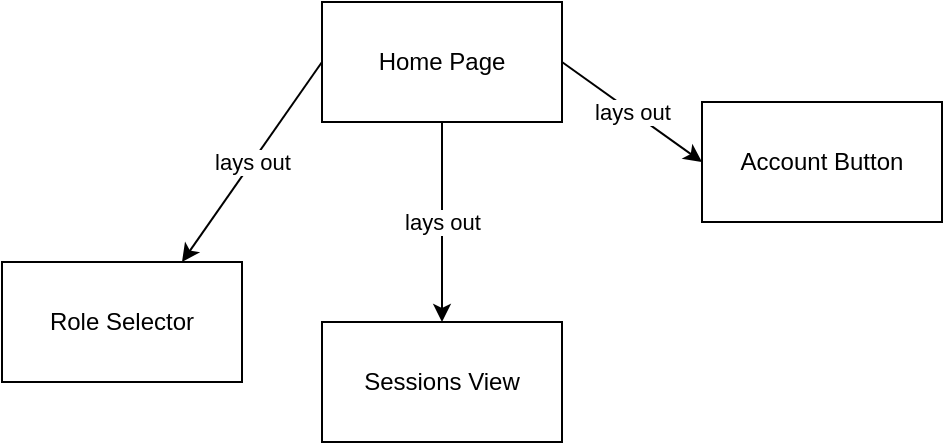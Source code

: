 <mxfile>
    <diagram id="P9LcB6sNSlLJGSbd9u9k" name="Domain">
        <mxGraphModel dx="1157" dy="715" grid="1" gridSize="10" guides="1" tooltips="1" connect="1" arrows="1" fold="1" page="1" pageScale="1" pageWidth="827" pageHeight="1169" math="0" shadow="0">
            <root>
                <mxCell id="Qya76xB-W2hhZGtHhp5Q-0"/>
                <mxCell id="Qya76xB-W2hhZGtHhp5Q-1" parent="Qya76xB-W2hhZGtHhp5Q-0"/>
                <mxCell id="Qya76xB-W2hhZGtHhp5Q-4" value="lays out" style="edgeStyle=none;html=1;exitX=1;exitY=0.5;exitDx=0;exitDy=0;entryX=0;entryY=0.5;entryDx=0;entryDy=0;" edge="1" parent="Qya76xB-W2hhZGtHhp5Q-1" source="Qya76xB-W2hhZGtHhp5Q-2" target="Qya76xB-W2hhZGtHhp5Q-3">
                    <mxGeometry relative="1" as="geometry"/>
                </mxCell>
                <mxCell id="mFQMRIc9SvrGRvzfTNn8-0" value="lays out" style="edgeStyle=none;html=1;exitX=0.5;exitY=1;exitDx=0;exitDy=0;" edge="1" parent="Qya76xB-W2hhZGtHhp5Q-1" source="Qya76xB-W2hhZGtHhp5Q-2" target="Qya76xB-W2hhZGtHhp5Q-7">
                    <mxGeometry relative="1" as="geometry"/>
                </mxCell>
                <mxCell id="HjCftP_wVvcUui6SO6i3-3" value="lays out" style="edgeStyle=none;html=1;exitX=0;exitY=0.5;exitDx=0;exitDy=0;entryX=0.75;entryY=0;entryDx=0;entryDy=0;" edge="1" parent="Qya76xB-W2hhZGtHhp5Q-1" source="Qya76xB-W2hhZGtHhp5Q-2" target="HjCftP_wVvcUui6SO6i3-2">
                    <mxGeometry relative="1" as="geometry"/>
                </mxCell>
                <mxCell id="Qya76xB-W2hhZGtHhp5Q-2" value="Home Page" style="whiteSpace=wrap;html=1;" vertex="1" parent="Qya76xB-W2hhZGtHhp5Q-1">
                    <mxGeometry x="290" y="70" width="120" height="60" as="geometry"/>
                </mxCell>
                <mxCell id="Qya76xB-W2hhZGtHhp5Q-3" value="Account Button" style="whiteSpace=wrap;html=1;" vertex="1" parent="Qya76xB-W2hhZGtHhp5Q-1">
                    <mxGeometry x="480" y="120" width="120" height="60" as="geometry"/>
                </mxCell>
                <mxCell id="Qya76xB-W2hhZGtHhp5Q-7" value="Sessions View" style="whiteSpace=wrap;html=1;" vertex="1" parent="Qya76xB-W2hhZGtHhp5Q-1">
                    <mxGeometry x="290" y="230" width="120" height="60" as="geometry"/>
                </mxCell>
                <mxCell id="HjCftP_wVvcUui6SO6i3-2" value="Role Selector" style="whiteSpace=wrap;html=1;" vertex="1" parent="Qya76xB-W2hhZGtHhp5Q-1">
                    <mxGeometry x="130" y="200" width="120" height="60" as="geometry"/>
                </mxCell>
            </root>
        </mxGraphModel>
    </diagram>
    <diagram id="DvM192LmnLAepdVL2-9P" name="Wireframes">
        <mxGraphModel dx="1218" dy="753" grid="1" gridSize="10" guides="1" tooltips="1" connect="1" arrows="1" fold="1" page="1" pageScale="1" pageWidth="827" pageHeight="1169" math="0" shadow="0">
            <root>
                <mxCell id="0"/>
                <mxCell id="1" parent="0"/>
                <mxCell id="2" value="" style="whiteSpace=wrap;html=1;" parent="1" vertex="1">
                    <mxGeometry x="160" y="40" width="520" height="390" as="geometry"/>
                </mxCell>
                <mxCell id="11" value="visible if user&lt;br&gt;has added a Role" style="text;html=1;align=center;verticalAlign=middle;resizable=0;points=[];autosize=1;strokeColor=none;fillColor=none;" parent="1" vertex="1">
                    <mxGeometry x="30" y="35" width="110" height="30" as="geometry"/>
                </mxCell>
                <mxCell id="14" value="Account Button" style="text;html=1;align=center;verticalAlign=middle;resizable=0;points=[];autosize=1;strokeColor=none;fillColor=none;" parent="1" vertex="1">
                    <mxGeometry x="520" y="65" width="100" height="20" as="geometry"/>
                </mxCell>
                <mxCell id="16" value="Sessions View" style="whiteSpace=wrap;html=1;" parent="1" vertex="1">
                    <mxGeometry x="229" y="120" width="370" height="280" as="geometry"/>
                </mxCell>
                <mxCell id="22" style="edgeStyle=none;html=1;exitX=0;exitY=0.5;exitDx=0;exitDy=0;entryX=1.02;entryY=0.553;entryDx=0;entryDy=0;entryPerimeter=0;endArrow=none;endFill=0;" parent="1" source="17" target="11" edge="1">
                    <mxGeometry relative="1" as="geometry"/>
                </mxCell>
                <mxCell id="17" value="Role Selector" style="whiteSpace=wrap;html=1;" parent="1" vertex="1">
                    <mxGeometry x="180" y="57.5" width="130" height="35" as="geometry"/>
                </mxCell>
                <mxCell id="s5QOndpZbgQV8j0iPAPH-23" style="edgeStyle=none;html=1;exitX=0;exitY=0.5;exitDx=0;exitDy=0;endArrow=none;endFill=0;" edge="1" parent="1" source="20" target="14">
                    <mxGeometry relative="1" as="geometry"/>
                </mxCell>
                <mxCell id="20" value="" style="ellipse;whiteSpace=wrap;html=1;fillColor=#B3B3B3;" parent="1" vertex="1">
                    <mxGeometry x="630" y="52.5" width="40" height="40" as="geometry"/>
                </mxCell>
            </root>
        </mxGraphModel>
    </diagram>
    <diagram id="7QjwD99ViMqmoD8sI6c0" name="Classes">
        <mxGraphModel dx="1157" dy="715" grid="1" gridSize="10" guides="1" tooltips="1" connect="1" arrows="1" fold="1" page="1" pageScale="1" pageWidth="827" pageHeight="1169" math="0" shadow="0">
            <root>
                <mxCell id="c75R_NTWSHfSoiwN_Oyg-0"/>
                <mxCell id="c75R_NTWSHfSoiwN_Oyg-1" parent="c75R_NTWSHfSoiwN_Oyg-0"/>
                <mxCell id="c75R_NTWSHfSoiwN_Oyg-2" value="RoleSelector" style="swimlane;fontStyle=1;align=center;verticalAlign=top;childLayout=stackLayout;horizontal=1;startSize=26;horizontalStack=0;resizeParent=1;resizeParentMax=0;resizeLast=0;collapsible=1;marginBottom=0;" vertex="1" parent="c75R_NTWSHfSoiwN_Oyg-1">
                    <mxGeometry x="20" y="210" width="160" height="86" as="geometry"/>
                </mxCell>
                <mxCell id="c75R_NTWSHfSoiwN_Oyg-3" value="+ field: type" style="text;strokeColor=none;fillColor=none;align=left;verticalAlign=top;spacingLeft=4;spacingRight=4;overflow=hidden;rotatable=0;points=[[0,0.5],[1,0.5]];portConstraint=eastwest;" vertex="1" parent="c75R_NTWSHfSoiwN_Oyg-2">
                    <mxGeometry y="26" width="160" height="26" as="geometry"/>
                </mxCell>
                <mxCell id="c75R_NTWSHfSoiwN_Oyg-4" value="" style="line;strokeWidth=1;fillColor=none;align=left;verticalAlign=middle;spacingTop=-1;spacingLeft=3;spacingRight=3;rotatable=0;labelPosition=right;points=[];portConstraint=eastwest;" vertex="1" parent="c75R_NTWSHfSoiwN_Oyg-2">
                    <mxGeometry y="52" width="160" height="8" as="geometry"/>
                </mxCell>
                <mxCell id="c75R_NTWSHfSoiwN_Oyg-5" value="+ method(type): type" style="text;strokeColor=none;fillColor=none;align=left;verticalAlign=top;spacingLeft=4;spacingRight=4;overflow=hidden;rotatable=0;points=[[0,0.5],[1,0.5]];portConstraint=eastwest;" vertex="1" parent="c75R_NTWSHfSoiwN_Oyg-2">
                    <mxGeometry y="60" width="160" height="26" as="geometry"/>
                </mxCell>
                <mxCell id="RifkwWPw2mbvcPTzORPK-0" value="AccountButton" style="swimlane;fontStyle=1;align=center;verticalAlign=top;childLayout=stackLayout;horizontal=1;startSize=26;horizontalStack=0;resizeParent=1;resizeParentMax=0;resizeLast=0;collapsible=1;marginBottom=0;" vertex="1" parent="c75R_NTWSHfSoiwN_Oyg-1">
                    <mxGeometry x="280" y="160" width="160" height="86" as="geometry"/>
                </mxCell>
                <mxCell id="RifkwWPw2mbvcPTzORPK-1" value="+ field: type" style="text;strokeColor=none;fillColor=none;align=left;verticalAlign=top;spacingLeft=4;spacingRight=4;overflow=hidden;rotatable=0;points=[[0,0.5],[1,0.5]];portConstraint=eastwest;" vertex="1" parent="RifkwWPw2mbvcPTzORPK-0">
                    <mxGeometry y="26" width="160" height="26" as="geometry"/>
                </mxCell>
                <mxCell id="RifkwWPw2mbvcPTzORPK-2" value="" style="line;strokeWidth=1;fillColor=none;align=left;verticalAlign=middle;spacingTop=-1;spacingLeft=3;spacingRight=3;rotatable=0;labelPosition=right;points=[];portConstraint=eastwest;" vertex="1" parent="RifkwWPw2mbvcPTzORPK-0">
                    <mxGeometry y="52" width="160" height="8" as="geometry"/>
                </mxCell>
                <mxCell id="RifkwWPw2mbvcPTzORPK-3" value="+ method(type): type" style="text;strokeColor=none;fillColor=none;align=left;verticalAlign=top;spacingLeft=4;spacingRight=4;overflow=hidden;rotatable=0;points=[[0,0.5],[1,0.5]];portConstraint=eastwest;" vertex="1" parent="RifkwWPw2mbvcPTzORPK-0">
                    <mxGeometry y="60" width="160" height="26" as="geometry"/>
                </mxCell>
                <mxCell id="7tjnpdLcVnYUQ57FogXs-0" value="SessionsView" style="swimlane;fontStyle=1;align=center;verticalAlign=top;childLayout=stackLayout;horizontal=1;startSize=26;horizontalStack=0;resizeParent=1;resizeParentMax=0;resizeLast=0;collapsible=1;marginBottom=0;" vertex="1" parent="c75R_NTWSHfSoiwN_Oyg-1">
                    <mxGeometry x="254" y="290" width="160" height="86" as="geometry"/>
                </mxCell>
                <mxCell id="7tjnpdLcVnYUQ57FogXs-1" value="+ field: type" style="text;strokeColor=none;fillColor=none;align=left;verticalAlign=top;spacingLeft=4;spacingRight=4;overflow=hidden;rotatable=0;points=[[0,0.5],[1,0.5]];portConstraint=eastwest;" vertex="1" parent="7tjnpdLcVnYUQ57FogXs-0">
                    <mxGeometry y="26" width="160" height="26" as="geometry"/>
                </mxCell>
                <mxCell id="7tjnpdLcVnYUQ57FogXs-2" value="" style="line;strokeWidth=1;fillColor=none;align=left;verticalAlign=middle;spacingTop=-1;spacingLeft=3;spacingRight=3;rotatable=0;labelPosition=right;points=[];portConstraint=eastwest;" vertex="1" parent="7tjnpdLcVnYUQ57FogXs-0">
                    <mxGeometry y="52" width="160" height="8" as="geometry"/>
                </mxCell>
                <mxCell id="7tjnpdLcVnYUQ57FogXs-3" value="+ method(type): type" style="text;strokeColor=none;fillColor=none;align=left;verticalAlign=top;spacingLeft=4;spacingRight=4;overflow=hidden;rotatable=0;points=[[0,0.5],[1,0.5]];portConstraint=eastwest;" vertex="1" parent="7tjnpdLcVnYUQ57FogXs-0">
                    <mxGeometry y="60" width="160" height="26" as="geometry"/>
                </mxCell>
                <mxCell id="7tjnpdLcVnYUQ57FogXs-4" value="HomePage" style="swimlane;fontStyle=1;align=center;verticalAlign=top;childLayout=stackLayout;horizontal=1;startSize=26;horizontalStack=0;resizeParent=1;resizeParentMax=0;resizeLast=0;collapsible=1;marginBottom=0;" vertex="1" parent="c75R_NTWSHfSoiwN_Oyg-1">
                    <mxGeometry x="120" y="50" width="160" height="86" as="geometry"/>
                </mxCell>
                <mxCell id="7tjnpdLcVnYUQ57FogXs-5" value="+ field: type" style="text;strokeColor=none;fillColor=none;align=left;verticalAlign=top;spacingLeft=4;spacingRight=4;overflow=hidden;rotatable=0;points=[[0,0.5],[1,0.5]];portConstraint=eastwest;" vertex="1" parent="7tjnpdLcVnYUQ57FogXs-4">
                    <mxGeometry y="26" width="160" height="26" as="geometry"/>
                </mxCell>
                <mxCell id="7tjnpdLcVnYUQ57FogXs-6" value="" style="line;strokeWidth=1;fillColor=none;align=left;verticalAlign=middle;spacingTop=-1;spacingLeft=3;spacingRight=3;rotatable=0;labelPosition=right;points=[];portConstraint=eastwest;" vertex="1" parent="7tjnpdLcVnYUQ57FogXs-4">
                    <mxGeometry y="52" width="160" height="8" as="geometry"/>
                </mxCell>
                <mxCell id="7tjnpdLcVnYUQ57FogXs-7" value="+ method(type): type" style="text;strokeColor=none;fillColor=none;align=left;verticalAlign=top;spacingLeft=4;spacingRight=4;overflow=hidden;rotatable=0;points=[[0,0.5],[1,0.5]];portConstraint=eastwest;" vertex="1" parent="7tjnpdLcVnYUQ57FogXs-4">
                    <mxGeometry y="60" width="160" height="26" as="geometry"/>
                </mxCell>
                <mxCell id="7tjnpdLcVnYUQ57FogXs-8" value="" style="html=1;endArrow=diamondThin;endFill=0;edgeStyle=elbowEdgeStyle;elbow=vertical;endSize=10;exitX=1;exitY=0.5;exitDx=0;exitDy=0;entryX=0.5;entryY=0;entryDx=0;entryDy=0;" edge="1" parent="c75R_NTWSHfSoiwN_Oyg-1" source="7tjnpdLcVnYUQ57FogXs-4" target="RifkwWPw2mbvcPTzORPK-0">
                    <mxGeometry width="160" relative="1" as="geometry">
                        <mxPoint x="240" y="40" as="sourcePoint"/>
                        <mxPoint x="400" y="40" as="targetPoint"/>
                        <Array as="points">
                            <mxPoint x="310" y="123"/>
                        </Array>
                    </mxGeometry>
                </mxCell>
                <mxCell id="7tjnpdLcVnYUQ57FogXs-9" value="" style="html=1;endArrow=diamondThin;endFill=0;edgeStyle=elbowEdgeStyle;elbow=vertical;endSize=10;entryX=0.5;entryY=0;entryDx=0;entryDy=0;exitX=0;exitY=0.5;exitDx=0;exitDy=0;" edge="1" parent="c75R_NTWSHfSoiwN_Oyg-1" source="7tjnpdLcVnYUQ57FogXs-7" target="c75R_NTWSHfSoiwN_Oyg-2">
                    <mxGeometry width="160" relative="1" as="geometry">
                        <mxPoint x="60" y="180" as="sourcePoint"/>
                        <mxPoint x="220" y="180" as="targetPoint"/>
                    </mxGeometry>
                </mxCell>
                <mxCell id="7tjnpdLcVnYUQ57FogXs-10" value="" style="html=1;endArrow=diamondThin;endFill=0;edgeStyle=elbowEdgeStyle;elbow=vertical;endSize=10;exitX=0.516;exitY=0.996;exitDx=0;exitDy=0;exitPerimeter=0;entryX=0;entryY=0;entryDx=0;entryDy=0;" edge="1" parent="c75R_NTWSHfSoiwN_Oyg-1" source="7tjnpdLcVnYUQ57FogXs-7" target="7tjnpdLcVnYUQ57FogXs-0">
                    <mxGeometry width="160" relative="1" as="geometry">
                        <mxPoint x="330" y="370" as="sourcePoint"/>
                        <mxPoint x="490" y="370" as="targetPoint"/>
                    </mxGeometry>
                </mxCell>
            </root>
        </mxGraphModel>
    </diagram>
    <diagram id="PG2bO82MhWFZhDPu8YjP" name="Sequences">
        <mxGraphModel dx="1157" dy="715" grid="1" gridSize="10" guides="1" tooltips="1" connect="1" arrows="1" fold="1" page="1" pageScale="1" pageWidth="827" pageHeight="1169" math="0" shadow="0">
            <root>
                <mxCell id="mfJKULkXs4Y6aEJsO_om-0"/>
                <mxCell id="mfJKULkXs4Y6aEJsO_om-1" parent="mfJKULkXs4Y6aEJsO_om-0"/>
                <mxCell id="mfJKULkXs4Y6aEJsO_om-2" value=":AccountButton" style="shape=umlLifeline;perimeter=lifelinePerimeter;whiteSpace=wrap;html=1;container=1;collapsible=0;recursiveResize=0;outlineConnect=0;" vertex="1" parent="mfJKULkXs4Y6aEJsO_om-1">
                    <mxGeometry x="150" y="40" width="90" height="300" as="geometry"/>
                </mxCell>
                <mxCell id="apyS2nKr-fduq7u5vfit-3" value="taps" style="html=1;verticalAlign=bottom;endArrow=block;" edge="1" parent="mfJKULkXs4Y6aEJsO_om-2">
                    <mxGeometry width="80" relative="1" as="geometry">
                        <mxPoint x="-90" y="70" as="sourcePoint"/>
                        <mxPoint x="44.5" y="70" as="targetPoint"/>
                    </mxGeometry>
                </mxCell>
                <mxCell id="apyS2nKr-fduq7u5vfit-1" value="" style="shape=umlLifeline;participant=umlActor;perimeter=lifelinePerimeter;whiteSpace=wrap;html=1;container=1;collapsible=0;recursiveResize=0;verticalAlign=top;spacingTop=36;outlineConnect=0;" vertex="1" parent="mfJKULkXs4Y6aEJsO_om-1">
                    <mxGeometry x="50" y="40" width="20" height="300" as="geometry"/>
                </mxCell>
                <mxCell id="apyS2nKr-fduq7u5vfit-4" value="AccountButton is a redfire&lt;br&gt;widget - the sequence&lt;br&gt;diagram is in the redfire docs" style="text;html=1;align=center;verticalAlign=middle;resizable=0;points=[];autosize=1;strokeColor=none;fillColor=none;" vertex="1" parent="mfJKULkXs4Y6aEJsO_om-1">
                    <mxGeometry x="220" y="90" width="170" height="50" as="geometry"/>
                </mxCell>
                <mxCell id="apyS2nKr-fduq7u5vfit-5" value=":RoleSelector" style="shape=umlLifeline;perimeter=lifelinePerimeter;whiteSpace=wrap;html=1;container=1;collapsible=0;recursiveResize=0;outlineConnect=0;" vertex="1" parent="mfJKULkXs4Y6aEJsO_om-1">
                    <mxGeometry x="520" y="40" width="90" height="300" as="geometry"/>
                </mxCell>
                <mxCell id="apyS2nKr-fduq7u5vfit-6" value="taps" style="html=1;verticalAlign=bottom;endArrow=block;" edge="1" parent="apyS2nKr-fduq7u5vfit-5">
                    <mxGeometry width="80" relative="1" as="geometry">
                        <mxPoint x="-90" y="70" as="sourcePoint"/>
                        <mxPoint x="44.5" y="70" as="targetPoint"/>
                    </mxGeometry>
                </mxCell>
                <mxCell id="apyS2nKr-fduq7u5vfit-7" value="" style="shape=umlLifeline;participant=umlActor;perimeter=lifelinePerimeter;whiteSpace=wrap;html=1;container=1;collapsible=0;recursiveResize=0;verticalAlign=top;spacingTop=36;outlineConnect=0;" vertex="1" parent="mfJKULkXs4Y6aEJsO_om-1">
                    <mxGeometry x="420" y="40" width="20" height="300" as="geometry"/>
                </mxCell>
                <mxCell id="apyS2nKr-fduq7u5vfit-9" value=":DropDownMenu" style="shape=umlLifeline;perimeter=lifelinePerimeter;whiteSpace=wrap;html=1;container=1;collapsible=0;recursiveResize=0;outlineConnect=0;" vertex="1" parent="mfJKULkXs4Y6aEJsO_om-1">
                    <mxGeometry x="640" y="40" width="90" height="300" as="geometry"/>
                </mxCell>
                <mxCell id="apyS2nKr-fduq7u5vfit-10" value="displays" style="html=1;verticalAlign=bottom;endArrow=block;" edge="1" parent="mfJKULkXs4Y6aEJsO_om-1" source="apyS2nKr-fduq7u5vfit-5" target="apyS2nKr-fduq7u5vfit-9">
                    <mxGeometry width="80" relative="1" as="geometry">
                        <mxPoint x="560" y="200" as="sourcePoint"/>
                        <mxPoint x="690" y="200" as="targetPoint"/>
                        <Array as="points">
                            <mxPoint x="590" y="140"/>
                        </Array>
                    </mxGeometry>
                </mxCell>
            </root>
        </mxGraphModel>
    </diagram>
</mxfile>